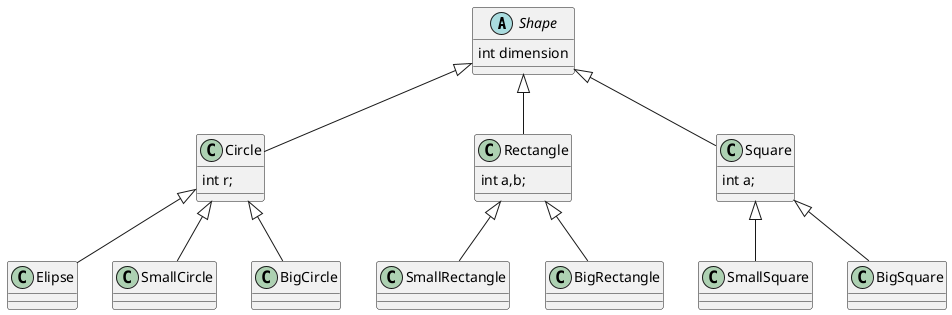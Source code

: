 @startuml

abstract class Shape
{
int dimension
}
class Circle
{
int r;
}
class Rectangle
{
int a,b;
}
class Square
{
int a;
}
Shape <|-- Circle
Shape <|-- Rectangle
Shape <|-- Square

Circle <|-- Elipse
Circle <|-- SmallCircle
Circle <|-- BigCircle
Rectangle <|-- SmallRectangle
Rectangle <|-- BigRectangle

Square <|-- SmallSquare
Square <|-- BigSquare


@enduml
